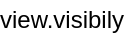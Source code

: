 <mxfile>
    <diagram id="oW40_fajMZcjJznrEHXU" name="Página-1">
        <mxGraphModel dx="721" dy="609" grid="1" gridSize="10" guides="1" tooltips="1" connect="1" arrows="1" fold="1" page="1" pageScale="1" pageWidth="827" pageHeight="1169" math="0" shadow="0">
            <root>
                <mxCell id="0"/>
                <mxCell id="1" parent="0"/>
                <mxCell id="2" value="view.visibily" style="text;html=1;strokeColor=none;fillColor=none;align=center;verticalAlign=middle;whiteSpace=wrap;rounded=0;" vertex="1" parent="1">
                    <mxGeometry x="150" y="170" width="40" height="20" as="geometry"/>
                </mxCell>
            </root>
        </mxGraphModel>
    </diagram>
</mxfile>